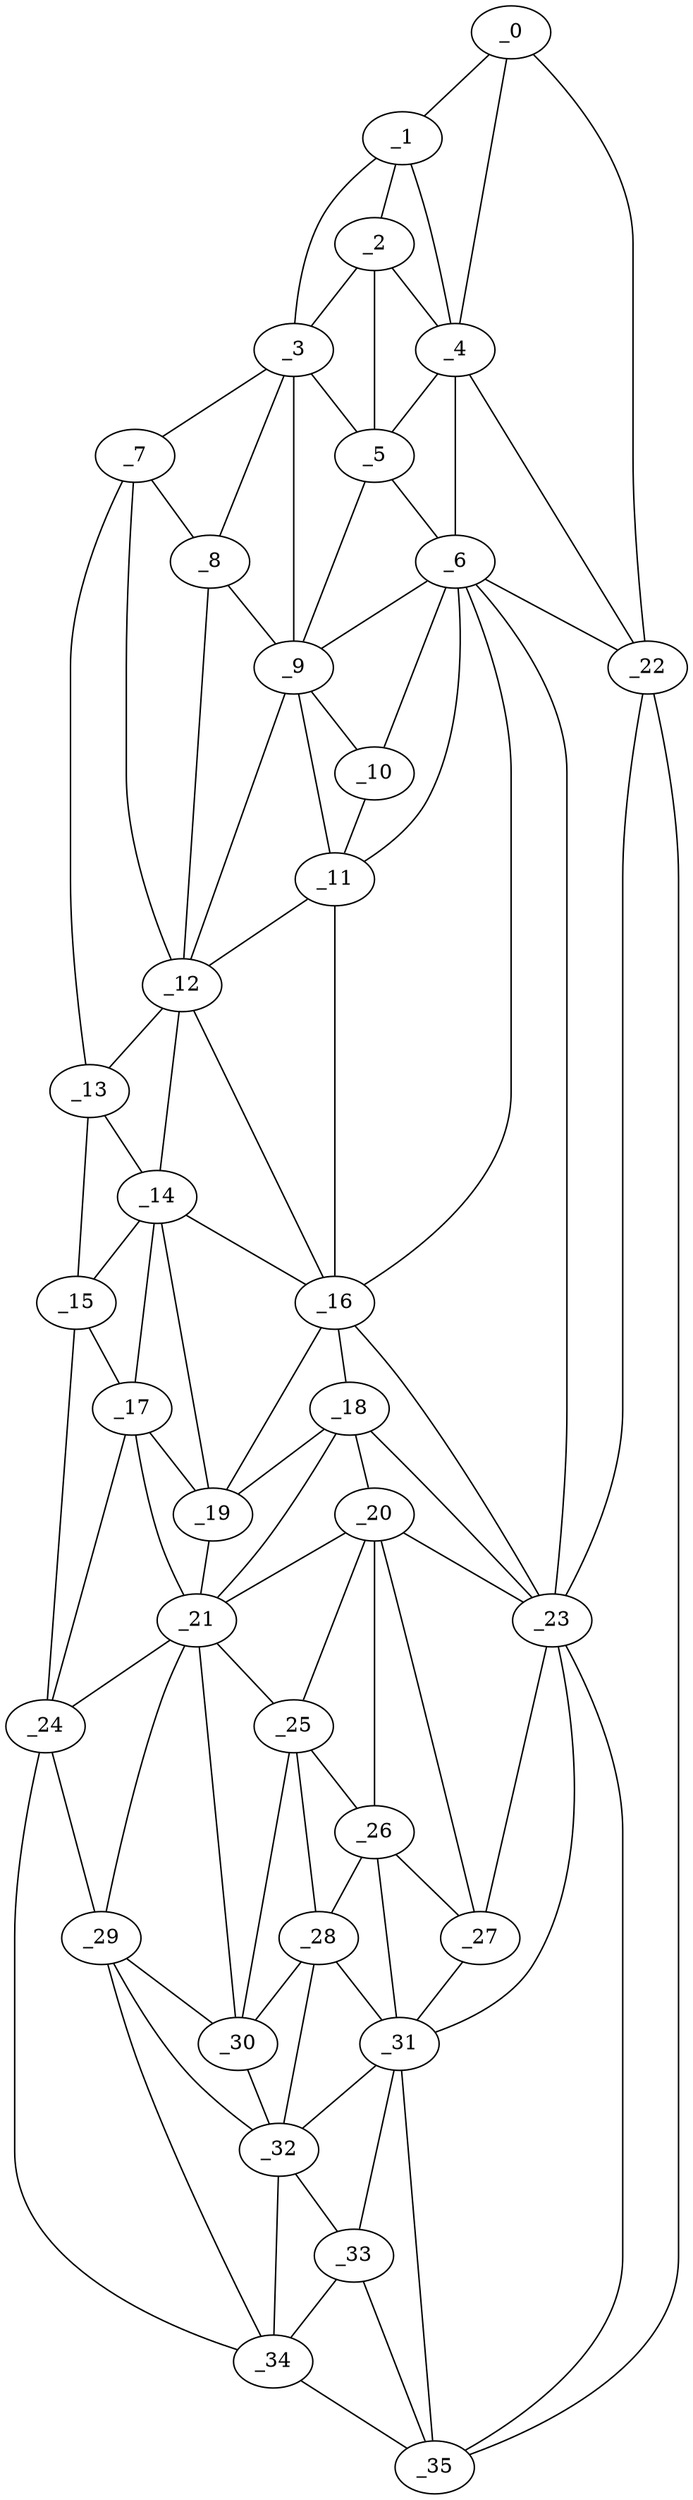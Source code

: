 graph "obj60__315.gxl" {
	_0	 [x=4,
		y=86];
	_1	 [x=6,
		y=60];
	_0 -- _1	 [valence=1];
	_4	 [x=18,
		y=88];
	_0 -- _4	 [valence=1];
	_22	 [x=82,
		y=107];
	_0 -- _22	 [valence=1];
	_2	 [x=13,
		y=58];
	_1 -- _2	 [valence=2];
	_3	 [x=15,
		y=44];
	_1 -- _3	 [valence=1];
	_1 -- _4	 [valence=2];
	_2 -- _3	 [valence=2];
	_2 -- _4	 [valence=2];
	_5	 [x=25,
		y=63];
	_2 -- _5	 [valence=2];
	_3 -- _5	 [valence=2];
	_7	 [x=37,
		y=30];
	_3 -- _7	 [valence=1];
	_8	 [x=40,
		y=41];
	_3 -- _8	 [valence=2];
	_9	 [x=40,
		y=50];
	_3 -- _9	 [valence=2];
	_4 -- _5	 [valence=1];
	_6	 [x=36,
		y=62];
	_4 -- _6	 [valence=2];
	_4 -- _22	 [valence=2];
	_5 -- _6	 [valence=2];
	_5 -- _9	 [valence=2];
	_6 -- _9	 [valence=2];
	_10	 [x=42,
		y=54];
	_6 -- _10	 [valence=2];
	_11	 [x=47,
		y=55];
	_6 -- _11	 [valence=1];
	_16	 [x=56,
		y=57];
	_6 -- _16	 [valence=2];
	_6 -- _22	 [valence=1];
	_23	 [x=85,
		y=84];
	_6 -- _23	 [valence=2];
	_7 -- _8	 [valence=2];
	_12	 [x=48,
		y=39];
	_7 -- _12	 [valence=1];
	_13	 [x=49,
		y=25];
	_7 -- _13	 [valence=1];
	_8 -- _9	 [valence=1];
	_8 -- _12	 [valence=1];
	_9 -- _10	 [valence=1];
	_9 -- _11	 [valence=1];
	_9 -- _12	 [valence=2];
	_10 -- _11	 [valence=2];
	_11 -- _12	 [valence=2];
	_11 -- _16	 [valence=1];
	_12 -- _13	 [valence=2];
	_14	 [x=55,
		y=37];
	_12 -- _14	 [valence=1];
	_12 -- _16	 [valence=2];
	_13 -- _14	 [valence=2];
	_15	 [x=56,
		y=23];
	_13 -- _15	 [valence=1];
	_14 -- _15	 [valence=1];
	_14 -- _16	 [valence=1];
	_17	 [x=65,
		y=32];
	_14 -- _17	 [valence=2];
	_19	 [x=68,
		y=39];
	_14 -- _19	 [valence=1];
	_15 -- _17	 [valence=1];
	_24	 [x=86,
		y=23];
	_15 -- _24	 [valence=1];
	_18	 [x=67,
		y=57];
	_16 -- _18	 [valence=2];
	_16 -- _19	 [valence=2];
	_16 -- _23	 [valence=1];
	_17 -- _19	 [valence=2];
	_21	 [x=77,
		y=37];
	_17 -- _21	 [valence=2];
	_17 -- _24	 [valence=2];
	_18 -- _19	 [valence=1];
	_20	 [x=76,
		y=61];
	_18 -- _20	 [valence=1];
	_18 -- _21	 [valence=2];
	_18 -- _23	 [valence=1];
	_19 -- _21	 [valence=1];
	_20 -- _21	 [valence=2];
	_20 -- _23	 [valence=2];
	_25	 [x=86,
		y=57];
	_20 -- _25	 [valence=1];
	_26	 [x=86,
		y=62];
	_20 -- _26	 [valence=2];
	_27	 [x=86,
		y=71];
	_20 -- _27	 [valence=2];
	_21 -- _24	 [valence=1];
	_21 -- _25	 [valence=2];
	_29	 [x=92,
		y=34];
	_21 -- _29	 [valence=2];
	_30	 [x=93,
		y=39];
	_21 -- _30	 [valence=2];
	_22 -- _23	 [valence=1];
	_35	 [x=126,
		y=91];
	_22 -- _35	 [valence=1];
	_23 -- _27	 [valence=1];
	_31	 [x=97,
		y=66];
	_23 -- _31	 [valence=2];
	_23 -- _35	 [valence=2];
	_24 -- _29	 [valence=2];
	_34	 [x=121,
		y=69];
	_24 -- _34	 [valence=1];
	_25 -- _26	 [valence=1];
	_28	 [x=90,
		y=60];
	_25 -- _28	 [valence=2];
	_25 -- _30	 [valence=1];
	_26 -- _27	 [valence=2];
	_26 -- _28	 [valence=2];
	_26 -- _31	 [valence=2];
	_27 -- _31	 [valence=1];
	_28 -- _30	 [valence=2];
	_28 -- _31	 [valence=1];
	_32	 [x=111,
		y=62];
	_28 -- _32	 [valence=2];
	_29 -- _30	 [valence=1];
	_29 -- _32	 [valence=2];
	_29 -- _34	 [valence=2];
	_30 -- _32	 [valence=1];
	_31 -- _32	 [valence=2];
	_33	 [x=115,
		y=66];
	_31 -- _33	 [valence=1];
	_31 -- _35	 [valence=2];
	_32 -- _33	 [valence=2];
	_32 -- _34	 [valence=1];
	_33 -- _34	 [valence=1];
	_33 -- _35	 [valence=2];
	_34 -- _35	 [valence=1];
}
